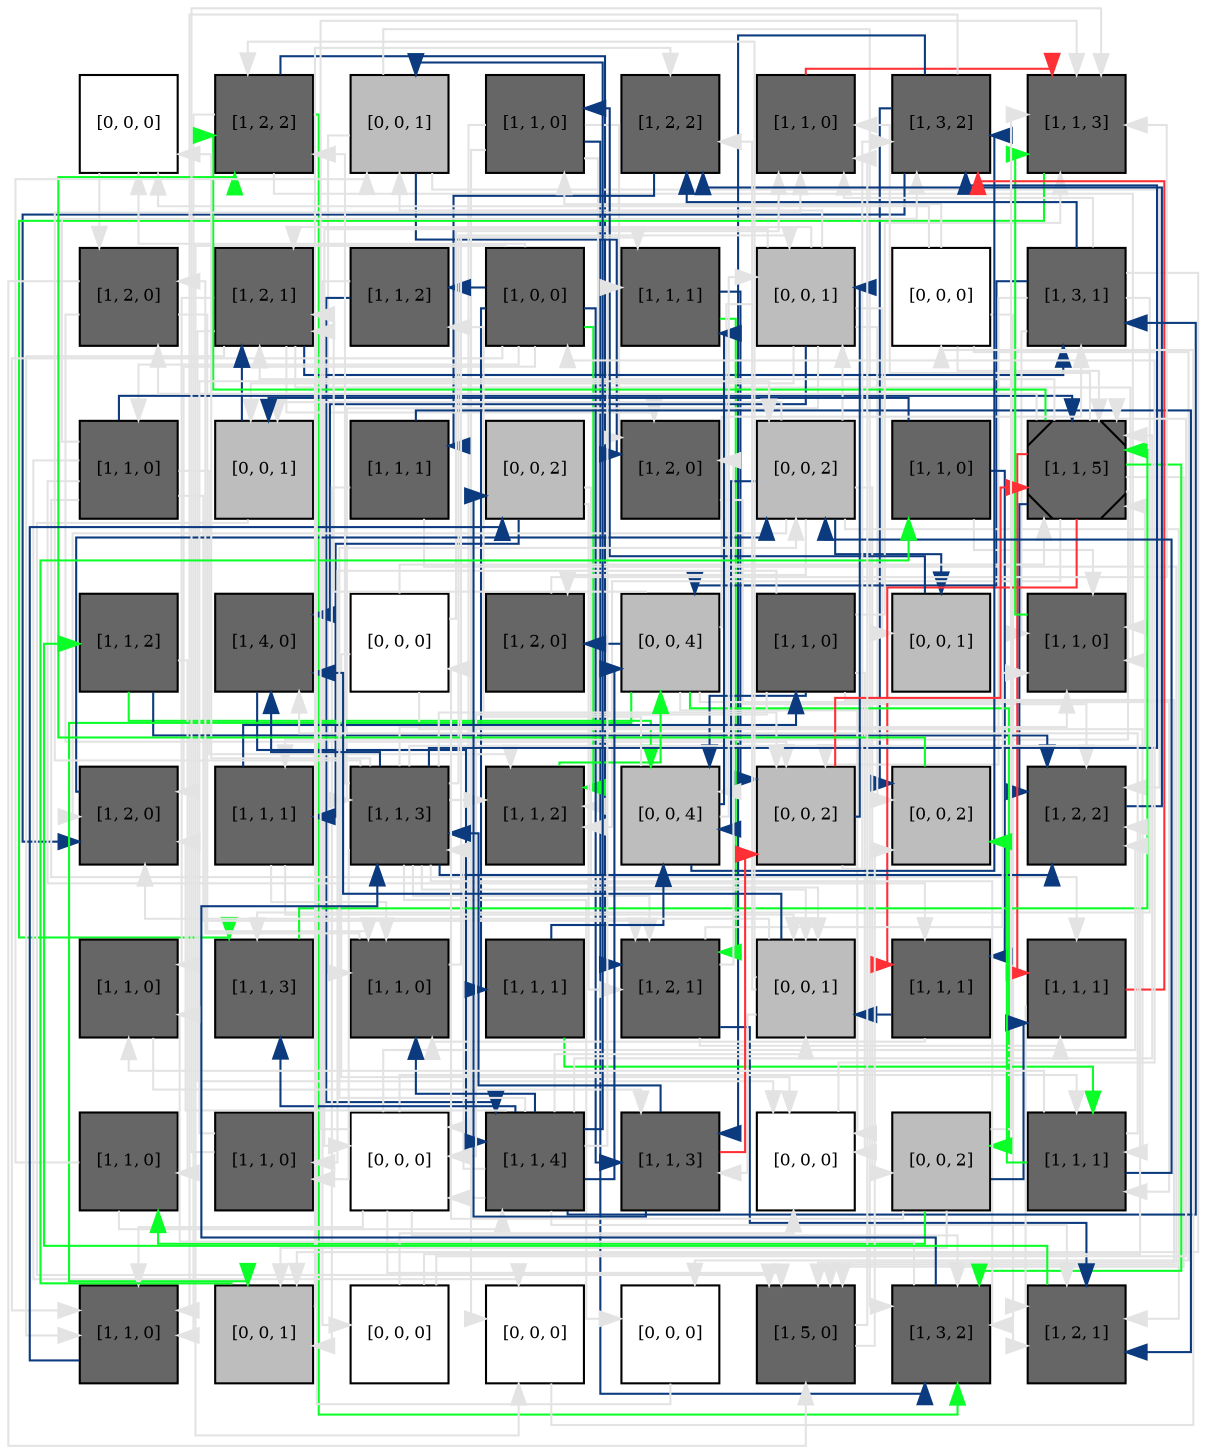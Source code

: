 digraph layout  {
rankdir=TB;
splines=ortho;
node [fixedsize=false, style=filled, width="0.6"];
edge [constraint=false];
0 [fillcolor="#FFFFFF", fontsize=8, label="[0, 0, 0]", shape=square, tooltip="name: None,\nin_degree: 3,\nout_degree: 1"];
1 [fillcolor="#666666", fontsize=8, label="[1, 2, 2]", shape=square, tooltip="name:  ERK1_2 ,\nin_degree: 4,\nout_degree: 4"];
2 [fillcolor="#bdbdbd", fontsize=8, label="[0, 0, 1]", shape=square, tooltip="name: None,\nin_degree: 3,\nout_degree: 4"];
3 [fillcolor="#666666", fontsize=8, label="[1, 1, 0]", shape=square, tooltip="name:  ERBB2_3 ,\nin_degree: 2,\nout_degree: 5"];
4 [fillcolor="#666666", fontsize=8, label="[1, 2, 2]", shape=square, tooltip="name:  TMPRSS2 ,\nin_degree: 4,\nout_degree: 1"];
5 [fillcolor="#666666", fontsize=8, label="[1, 1, 0]", shape=square, tooltip="name:  Ras ,\nin_degree: 5,\nout_degree: 1"];
6 [fillcolor="#666666", fontsize=8, label="[1, 3, 2]", shape=square, tooltip="name:  PIK3CA ,\nin_degree: 5,\nout_degree: 4"];
7 [fillcolor="#666666", fontsize=8, label="[1, 1, 3]", shape=square, tooltip="name:  BCL2 ,\nin_degree: 7,\nout_degree: 1"];
8 [fillcolor="#666666", fontsize=8, label="[1, 2, 0]", shape=square, tooltip="name:  EFGR ,\nin_degree: 3,\nout_degree: 3"];
9 [fillcolor="#666666", fontsize=8, label="[1, 2, 1]", shape=square, tooltip="name:  TSC1_2 ,\nin_degree: 5,\nout_degree: 6"];
10 [fillcolor="#666666", fontsize=8, label="[1, 1, 2]", shape=square, tooltip="name:  PTEN ,\nin_degree: 2,\nout_degree: 2"];
11 [fillcolor="#666666", fontsize=8, label="[1, 0, 0]", shape=square, tooltip="name:  0 ,\nin_degree: 1,\nout_degree: 9"];
12 [fillcolor="#666666", fontsize=8, label="[1, 1, 1]", shape=square, tooltip="name:  Temsirolimus ,\nin_degree: 3,\nout_degree: 2"];
13 [fillcolor="#bdbdbd", fontsize=8, label="[0, 0, 1]", shape=square, tooltip="name: None,\nin_degree: 4,\nout_degree: 9"];
14 [fillcolor="#FFFFFF", fontsize=8, label="[0, 0, 0]", shape=square, tooltip="name: None,\nin_degree: 1,\nout_degree: 5"];
15 [fillcolor="#666666", fontsize=8, label="[1, 3, 1]", shape=square, tooltip="name:  AKT ,\nin_degree: 3,\nout_degree: 7"];
16 [fillcolor="#666666", fontsize=8, label="[1, 1, 0]", shape=square, tooltip="name:  Enzalutamide ,\nin_degree: 1,\nout_degree: 7"];
17 [fillcolor="#bdbdbd", fontsize=8, label="[0, 0, 1]", shape=square, tooltip="name: None,\nin_degree: 3,\nout_degree: 2"];
18 [fillcolor="#666666", fontsize=8, label="[1, 1, 1]", shape=square, tooltip="name:  EGFR_ERBB2 ,\nin_degree: 1,\nout_degree: 3"];
19 [fillcolor="#bdbdbd", fontsize=8, label="[0, 0, 2]", shape=square, tooltip="name: None,\nin_degree: 2,\nout_degree: 3"];
20 [fillcolor="#666666", fontsize=8, label="[1, 2, 0]", shape=square, tooltip="name:  SRF_ELK1 ,\nin_degree: 4,\nout_degree: 1"];
21 [fillcolor="#bdbdbd", fontsize=8, label="[0, 0, 2]", shape=square, tooltip="name: None,\nin_degree: 4,\nout_degree: 8"];
22 [fillcolor="#666666", fontsize=8, label="[1, 1, 0]", shape=square, tooltip="name:  PDPK1 ,\nin_degree: 1,\nout_degree: 3"];
23 [fillcolor="#666666", fontsize=8, label="[1, 1, 5]", shape=Msquare, tooltip="name:  AZD5363 ,\nin_degree: 8,\nout_degree: 11"];
24 [fillcolor="#666666", fontsize=8, label="[1, 1, 2]", shape=square, tooltip="name:  SP1 ,\nin_degree: 1,\nout_degree: 3"];
25 [fillcolor="#666666", fontsize=8, label="[1, 4, 0]", shape=square, tooltip="name:  RP6SKB1 ,\nin_degree: 4,\nout_degree: 1"];
26 [fillcolor="#FFFFFF", fontsize=8, label="[0, 0, 0]", shape=square, tooltip="name: None,\nin_degree: 1,\nout_degree: 4"];
27 [fillcolor="#666666", fontsize=8, label="[1, 2, 0]", shape=square, tooltip="name:  BAD ,\nin_degree: 2,\nout_degree: 1"];
28 [fillcolor="#bdbdbd", fontsize=8, label="[0, 0, 4]", shape=square, tooltip="name: None,\nin_degree: 3,\nout_degree: 7"];
29 [fillcolor="#666666", fontsize=8, label="[1, 1, 0]", shape=square, tooltip="name:  IGFR1A_B ,\nin_degree: 1,\nout_degree: 6"];
30 [fillcolor="#bdbdbd", fontsize=8, label="[0, 0, 1]", shape=square, tooltip="name: None,\nin_degree: 2,\nout_degree: 1"];
31 [fillcolor="#666666", fontsize=8, label="[1, 1, 0]", shape=square, tooltip="name:  MEK1 ,\nin_degree: 6,\nout_degree: 1"];
32 [fillcolor="#666666", fontsize=8, label="[1, 2, 0]", shape=square, tooltip="name:  IRS1 ,\nin_degree: 5,\nout_degree: 1"];
33 [fillcolor="#666666", fontsize=8, label="[1, 1, 1]", shape=square, tooltip="name:  AZD6244 ,\nin_degree: 2,\nout_degree: 3"];
34 [fillcolor="#666666", fontsize=8, label="[1, 1, 3]", shape=square, tooltip="name:  mTOR ,\nin_degree: 4,\nout_degree: 16"];
35 [fillcolor="#666666", fontsize=8, label="[1, 1, 2]", shape=square, tooltip="name:  NKX3_1 ,\nin_degree: 5,\nout_degree: 1"];
36 [fillcolor="#bdbdbd", fontsize=8, label="[0, 0, 4]", shape=square, tooltip="name: None,\nin_degree: 5,\nout_degree: 4"];
37 [fillcolor="#bdbdbd", fontsize=8, label="[0, 0, 2]", shape=square, tooltip="name: None,\nin_degree: 5,\nout_degree: 3"];
38 [fillcolor="#bdbdbd", fontsize=8, label="[0, 0, 2]", shape=square, tooltip="name: None,\nin_degree: 4,\nout_degree: 1"];
39 [fillcolor="#666666", fontsize=8, label="[1, 2, 2]", shape=square, tooltip="name:  PIP3 ,\nin_degree: 7,\nout_degree: 1"];
40 [fillcolor="#666666", fontsize=8, label="[1, 1, 0]", shape=square, tooltip="name:  RHEB ,\nin_degree: 3,\nout_degree: 1"];
41 [fillcolor="#666666", fontsize=8, label="[1, 1, 3]", shape=square, tooltip="name:  Lapatinib ,\nin_degree: 3,\nout_degree: 1"];
42 [fillcolor="#666666", fontsize=8, label="[1, 1, 0]", shape=square, tooltip="name:  HBEGF ,\nin_degree: 5,\nout_degree: 2"];
43 [fillcolor="#666666", fontsize=8, label="[1, 1, 1]", shape=square, tooltip="name:  BKM120 ,\nin_degree: 1,\nout_degree: 2"];
44 [fillcolor="#666666", fontsize=8, label="[1, 2, 1]", shape=square, tooltip="name:  PSA ,\nin_degree: 5,\nout_degree: 4"];
45 [fillcolor="#bdbdbd", fontsize=8, label="[0, 0, 1]", shape=square, tooltip="name: None,\nin_degree: 5,\nout_degree: 5"];
46 [fillcolor="#666666", fontsize=8, label="[1, 1, 1]", shape=square, tooltip="name:  CDK2-Cyclin_E ,\nin_degree: 3,\nout_degree: 2"];
47 [fillcolor="#666666", fontsize=8, label="[1, 1, 1]", shape=square, tooltip="name:  p21 ,\nin_degree: 4,\nout_degree: 2"];
48 [fillcolor="#666666", fontsize=8, label="[1, 1, 0]", shape=square, tooltip="name:  Cixutumumab ,\nin_degree: 2,\nout_degree: 2"];
49 [fillcolor="#666666", fontsize=8, label="[1, 1, 0]", shape=square, tooltip="name:  AR_HSP ,\nin_degree: 2,\nout_degree: 2"];
50 [fillcolor="#FFFFFF", fontsize=8, label="[0, 0, 0]", shape=square, tooltip="name: None,\nin_degree: 4,\nout_degree: 6"];
51 [fillcolor="#666666", fontsize=8, label="[1, 1, 4]", shape=square, tooltip="name:  EGF ,\nin_degree: 3,\nout_degree: 13"];
52 [fillcolor="#666666", fontsize=8, label="[1, 1, 3]", shape=square, tooltip="name:  Androgens ,\nin_degree: 4,\nout_degree: 3"];
53 [fillcolor="#FFFFFF", fontsize=8, label="[0, 0, 0]", shape=square, tooltip="name: None,\nin_degree: 5,\nout_degree: 1"];
54 [fillcolor="#bdbdbd", fontsize=8, label="[0, 0, 2]", shape=square, tooltip="name: None,\nin_degree: 2,\nout_degree: 5"];
55 [fillcolor="#666666", fontsize=8, label="[1, 1, 1]", shape=square, tooltip="name:  NRG1 ,\nin_degree: 4,\nout_degree: 4"];
56 [fillcolor="#666666", fontsize=8, label="[1, 1, 0]", shape=square, tooltip="name:  IGF ,\nin_degree: 5,\nout_degree: 1"];
57 [fillcolor="#bdbdbd", fontsize=8, label="[0, 0, 1]", shape=square, tooltip="name: None,\nin_degree: 4,\nout_degree: 2"];
58 [fillcolor="#FFFFFF", fontsize=8, label="[0, 0, 0]", shape=square, tooltip="name: None,\nin_degree: 1,\nout_degree: 3"];
59 [fillcolor="#FFFFFF", fontsize=8, label="[0, 0, 0]", shape=square, tooltip="name: None,\nin_degree: 3,\nout_degree: 1"];
60 [fillcolor="#FFFFFF", fontsize=8, label="[0, 0, 0]", shape=square, tooltip="name: None,\nin_degree: 2,\nout_degree: 1"];
61 [fillcolor="#666666", fontsize=8, label="[1, 5, 0]", shape=square, tooltip="name:  GRB2_SOS ,\nin_degree: 6,\nout_degree: 2"];
62 [fillcolor="#666666", fontsize=8, label="[1, 3, 2]", shape=square, tooltip="name:  Raf ,\nin_degree: 6,\nout_degree: 2"];
63 [fillcolor="#666666", fontsize=8, label="[1, 2, 1]", shape=square, tooltip="name:  AR_AR ,\nin_degree: 6,\nout_degree: 1"];
0 -> 8  [color=grey89, style="penwidth(0.1)", tooltip=" ", weight=1];
1 -> 62  [color="#0CFE28", style="penwidth(0.1)", tooltip="43( BKM120 ) to 62( Raf )", weight=1];
1 -> 31  [color=grey89, style="penwidth(0.1)", tooltip=" ", weight=1];
1 -> 56  [color=grey89, style="penwidth(0.1)", tooltip=" ", weight=1];
1 -> 44  [color="#0B3A7E", style="penwidth(0.1)", tooltip="1( ERK1_2 ) to 24( SP1 )", weight=1];
2 -> 42  [color=grey89, style="penwidth(0.1)", tooltip=" ", weight=1];
2 -> 20  [color="#0B3A7E", style="penwidth(0.1)", tooltip="25( RP6SKB1 ) to 20( SRF_ELK1 )", weight=1];
2 -> 62  [color=grey89, style="penwidth(0.1)", tooltip=" ", weight=1];
2 -> 39  [color=grey89, style="penwidth(0.1)", tooltip=" ", weight=1];
3 -> 62  [color="#0B3A7E", style="penwidth(0.1)", tooltip="3( ERBB2_3 ) to 6( PIK3CA )", weight=1];
3 -> 35  [color=grey89, style="penwidth(0.1)", tooltip=" ", weight=1];
3 -> 50  [color=grey89, style="penwidth(0.1)", tooltip=" ", weight=1];
3 -> 59  [color=grey89, style="penwidth(0.1)", tooltip=" ", weight=1];
3 -> 20  [color=grey89, style="penwidth(0.1)", tooltip=" ", weight=1];
4 -> 18  [color="#0B3A7E", style="penwidth(0.1)", tooltip="51( EGF ) to 18( EGFR_ERBB2 )", weight=1];
5 -> 7  [color="#FF2F36", style="penwidth(0.1)", tooltip="5( Ras ) to 6( PIK3CA )", weight=1];
6 -> 38  [color="#0B3A7E", style="penwidth(0.1)", tooltip="6( PIK3CA ) to 62( Raf )", weight=1];
6 -> 56  [color=grey89, style="penwidth(0.1)", tooltip=" ", weight=1];
6 -> 52  [color="#0B3A7E", style="penwidth(0.1)", tooltip="6( PIK3CA ) to 39( PIP3 )", weight=1];
6 -> 32  [color="#0B3A7E", style="penwidth(0.1)", tooltip="29( IGFR1A_B ) to 32( IRS1 )", weight=1];
7 -> 41  [color="#0CFE28", style="penwidth(0.1)", tooltip="31( MEK1 ) to 1( ERK1_2 )", weight=1];
8 -> 61  [color=grey89, style="penwidth(0.1)", tooltip=" ", weight=1];
8 -> 42  [color=grey89, style="penwidth(0.1)", tooltip=" ", weight=1];
8 -> 37  [color=grey89, style="penwidth(0.1)", tooltip=" ", weight=1];
9 -> 20  [color=grey89, style="penwidth(0.1)", tooltip=" ", weight=1];
9 -> 56  [color=grey89, style="penwidth(0.1)", tooltip=" ", weight=1];
9 -> 40  [color=grey89, style="penwidth(0.1)", tooltip=" ", weight=1];
9 -> 15  [color="#0B3A7E", style="penwidth(0.1)", tooltip="22( PDPK1 ) to 15( AKT )", weight=1];
9 -> 31  [color=grey89, style="penwidth(0.1)", tooltip=" ", weight=1];
9 -> 53  [color=grey89, style="penwidth(0.1)", tooltip=" ", weight=1];
10 -> 51  [color="#0B3A7E", style="penwidth(0.1)", tooltip="11( 0 ) to 41( Lapatinib )", weight=1];
10 -> 58  [color=grey89, style="penwidth(0.1)", tooltip=" ", weight=1];
11 -> 43  [color="#0B3A7E", style="penwidth(0.1)", tooltip="11( 0 ) to 12( Temsirolimus )", weight=1];
11 -> 52  [color="#0B3A7E", style="penwidth(0.1)", tooltip="11( 0 ) to 33( AZD6244 )", weight=1];
11 -> 10  [color="#0B3A7E", style="penwidth(0.1)", tooltip="11( 0 ) to 41( Lapatinib )", weight=1];
11 -> 0  [color=grey89, style="penwidth(0.1)", tooltip=" ", weight=1];
11 -> 59  [color=grey89, style="penwidth(0.1)", tooltip=" ", weight=1];
11 -> 35  [color="#0CFE28", style="penwidth(0.1)", tooltip="11( 0 ) to 48( Cixutumumab )", weight=1];
11 -> 56  [color=grey89, style="penwidth(0.1)", tooltip=" ", weight=1];
11 -> 32  [color=grey89, style="penwidth(0.1)", tooltip=" ", weight=1];
11 -> 16  [color=grey89, style="penwidth(0.1)", tooltip=" ", weight=1];
12 -> 44  [color="#0CFE28", style="penwidth(0.1)", tooltip="63( AR_AR ) to 44( PSA )", weight=1];
12 -> 37  [color="#0B3A7E", style="penwidth(0.1)", tooltip="12( Temsirolimus ) to 25( RP6SKB1 )", weight=1];
13 -> 50  [color=grey89, style="penwidth(0.1)", tooltip=" ", weight=1];
13 -> 17  [color=grey89, style="penwidth(0.1)", tooltip=" ", weight=1];
13 -> 30  [color=grey89, style="penwidth(0.1)", tooltip=" ", weight=1];
13 -> 34  [color=grey89, style="penwidth(0.1)", tooltip=" ", weight=1];
13 -> 25  [color="#0B3A7E", style="penwidth(0.1)", tooltip="12( Temsirolimus ) to 25( RP6SKB1 )", weight=1];
13 -> 38  [color=grey89, style="penwidth(0.1)", tooltip=" ", weight=1];
13 -> 9  [color=grey89, style="penwidth(0.1)", tooltip=" ", weight=1];
13 -> 2  [color=grey89, style="penwidth(0.1)", tooltip=" ", weight=1];
13 -> 36  [color=grey89, style="penwidth(0.1)", tooltip=" ", weight=1];
14 -> 3  [color=grey89, style="penwidth(0.1)", tooltip=" ", weight=1];
14 -> 23  [color=grey89, style="penwidth(0.1)", tooltip=" ", weight=1];
14 -> 60  [color=grey89, style="penwidth(0.1)", tooltip=" ", weight=1];
14 -> 0  [color=grey89, style="penwidth(0.1)", tooltip=" ", weight=1];
14 -> 63  [color=grey89, style="penwidth(0.1)", tooltip=" ", weight=1];
15 -> 31  [color=grey89, style="penwidth(0.1)", tooltip=" ", weight=1];
15 -> 4  [color="#0B3A7E", style="penwidth(0.1)", tooltip="51( EGF ) to 18( EGFR_ERBB2 )", weight=1];
15 -> 57  [color=grey89, style="penwidth(0.1)", tooltip=" ", weight=1];
15 -> 28  [color="#0B3A7E", style="penwidth(0.1)", tooltip="15( AKT ) to 47( p21 )", weight=1];
15 -> 5  [color=grey89, style="penwidth(0.1)", tooltip=" ", weight=1];
15 -> 41  [color=grey89, style="penwidth(0.1)", tooltip=" ", weight=1];
15 -> 37  [color=grey89, style="penwidth(0.1)", tooltip=" ", weight=1];
16 -> 23  [color="#0B3A7E", style="penwidth(0.1)", tooltip="16( Enzalutamide ) to 4( TMPRSS2 )", weight=1];
16 -> 46  [color=grey89, style="penwidth(0.1)", tooltip=" ", weight=1];
16 -> 44  [color=grey89, style="penwidth(0.1)", tooltip=" ", weight=1];
16 -> 47  [color=grey89, style="penwidth(0.1)", tooltip=" ", weight=1];
16 -> 35  [color=grey89, style="penwidth(0.1)", tooltip=" ", weight=1];
16 -> 59  [color=grey89, style="penwidth(0.1)", tooltip=" ", weight=1];
16 -> 6  [color=grey89, style="penwidth(0.1)", tooltip=" ", weight=1];
17 -> 9  [color="#0B3A7E", style="penwidth(0.1)", tooltip="22( PDPK1 ) to 15( AKT )", weight=1];
17 -> 61  [color=grey89, style="penwidth(0.1)", tooltip=" ", weight=1];
18 -> 57  [color=grey89, style="penwidth(0.1)", tooltip=" ", weight=1];
18 -> 63  [color="#0B3A7E", style="penwidth(0.1)", tooltip="15( AKT ) to 63( AR_AR )", weight=1];
18 -> 61  [color=grey89, style="penwidth(0.1)", tooltip=" ", weight=1];
19 -> 33  [color="#0B3A7E", style="penwidth(0.1)", tooltip="11( 0 ) to 33( AZD6244 )", weight=1];
19 -> 44  [color=grey89, style="penwidth(0.1)", tooltip=" ", weight=1];
19 -> 45  [color=grey89, style="penwidth(0.1)", tooltip=" ", weight=1];
20 -> 39  [color=grey89, style="penwidth(0.1)", tooltip=" ", weight=1];
21 -> 17  [color=grey89, style="penwidth(0.1)", tooltip=" ", weight=1];
21 -> 32  [color=grey89, style="penwidth(0.1)", tooltip=" ", weight=1];
21 -> 27  [color=grey89, style="penwidth(0.1)", tooltip=" ", weight=1];
21 -> 30  [color="#0B3A7E", style="penwidth(0.1)", tooltip="55( NRG1 ) to 3( ERBB2_3 )", weight=1];
21 -> 63  [color=grey89, style="penwidth(0.1)", tooltip=" ", weight=1];
21 -> 36  [color="#0B3A7E", style="penwidth(0.1)", tooltip="32( IRS1 ) to 6( PIK3CA )", weight=1];
21 -> 13  [color=grey89, style="penwidth(0.1)", tooltip=" ", weight=1];
21 -> 54  [color=grey89, style="penwidth(0.1)", tooltip=" ", weight=1];
22 -> 31  [color=grey89, style="penwidth(0.1)", tooltip=" ", weight=1];
22 -> 46  [color="#0B3A7E", style="penwidth(0.1)", tooltip="22( PDPK1 ) to 25( RP6SKB1 )", weight=1];
22 -> 17  [color="#0B3A7E", style="penwidth(0.1)", tooltip="22( PDPK1 ) to 15( AKT )", weight=1];
23 -> 61  [color=grey89, style="penwidth(0.1)", tooltip=" ", weight=1];
23 -> 1  [color="#0CFE28", style="penwidth(0.1)", tooltip="31( MEK1 ) to 1( ERK1_2 )", weight=1];
23 -> 5  [color=grey89, style="penwidth(0.1)", tooltip=" ", weight=1];
23 -> 46  [color="#FF2F36", style="penwidth(0.1)", tooltip="47( p21 ) to 46( CDK2-Cyclin_E )", weight=1];
23 -> 62  [color="#0CFE28", style="penwidth(0.1)", tooltip="5( Ras ) to 62( Raf )", weight=1];
23 -> 33  [color=grey89, style="penwidth(0.1)", tooltip=" ", weight=1];
23 -> 47  [color="#FF2F36", style="penwidth(0.1)", tooltip="5( Ras ) to 6( PIK3CA )", weight=1];
23 -> 8  [color=grey89, style="penwidth(0.1)", tooltip=" ", weight=1];
23 -> 39  [color="#0B3A7E", style="penwidth(0.1)", tooltip="16( Enzalutamide ) to 4( TMPRSS2 )", weight=1];
23 -> 35  [color=grey89, style="penwidth(0.1)", tooltip=" ", weight=1];
23 -> 9  [color=grey89, style="penwidth(0.1)", tooltip=" ", weight=1];
24 -> 36  [color="#0CFE28", style="penwidth(0.1)", tooltip="63( AR_AR ) to 44( PSA )", weight=1];
24 -> 48  [color=grey89, style="penwidth(0.1)", tooltip=" ", weight=1];
24 -> 39  [color="#0B3A7E", style="penwidth(0.1)", tooltip="63( AR_AR ) to 4( TMPRSS2 )", weight=1];
25 -> 51  [color="#0B3A7E", style="penwidth(0.1)", tooltip="25( RP6SKB1 ) to 27( BAD )", weight=1];
26 -> 55  [color=grey89, style="penwidth(0.1)", tooltip=" ", weight=1];
26 -> 53  [color=grey89, style="penwidth(0.1)", tooltip=" ", weight=1];
26 -> 5  [color=grey89, style="penwidth(0.1)", tooltip=" ", weight=1];
26 -> 23  [color=grey89, style="penwidth(0.1)", tooltip=" ", weight=1];
27 -> 7  [color=grey89, style="penwidth(0.1)", tooltip=" ", weight=1];
28 -> 53  [color=grey89, style="penwidth(0.1)", tooltip=" ", weight=1];
28 -> 9  [color=grey89, style="penwidth(0.1)", tooltip=" ", weight=1];
28 -> 57  [color="#0CFE28", style="penwidth(0.1)", tooltip="11( 0 ) to 22( PDPK1 )", weight=1];
28 -> 27  [color="#0B3A7E", style="penwidth(0.1)", tooltip="25( RP6SKB1 ) to 27( BAD )", weight=1];
28 -> 15  [color=grey89, style="penwidth(0.1)", tooltip=" ", weight=1];
28 -> 55  [color=grey89, style="penwidth(0.1)", tooltip=" ", weight=1];
28 -> 54  [color="#0CFE28", style="penwidth(0.1)", tooltip="11( 0 ) to 48( Cixutumumab )", weight=1];
29 -> 7  [color=grey89, style="penwidth(0.1)", tooltip=" ", weight=1];
29 -> 36  [color="#0B3A7E", style="penwidth(0.1)", tooltip="29( IGFR1A_B ) to 32( IRS1 )", weight=1];
29 -> 50  [color=grey89, style="penwidth(0.1)", tooltip=" ", weight=1];
29 -> 49  [color=grey89, style="penwidth(0.1)", tooltip=" ", weight=1];
29 -> 53  [color=grey89, style="penwidth(0.1)", tooltip=" ", weight=1];
29 -> 61  [color=grey89, style="penwidth(0.1)", tooltip=" ", weight=1];
30 -> 3  [color="#0B3A7E", style="penwidth(0.1)", tooltip="55( NRG1 ) to 3( ERBB2_3 )", weight=1];
31 -> 7  [color="#0CFE28", style="penwidth(0.1)", tooltip="31( MEK1 ) to 1( ERK1_2 )", weight=1];
32 -> 21  [color="#0B3A7E", style="penwidth(0.1)", tooltip="32( IRS1 ) to 6( PIK3CA )", weight=1];
33 -> 29  [color="#0B3A7E", style="penwidth(0.1)", tooltip="56( IGF ) to 29( IGFR1A_B )", weight=1];
33 -> 45  [color=grey89, style="penwidth(0.1)", tooltip=" ", weight=1];
33 -> 42  [color=grey89, style="penwidth(0.1)", tooltip=" ", weight=1];
34 -> 35  [color=grey89, style="penwidth(0.1)", tooltip=" ", weight=1];
34 -> 45  [color=grey89, style="penwidth(0.1)", tooltip=" ", weight=1];
34 -> 37  [color=grey89, style="penwidth(0.1)", tooltip=" ", weight=1];
34 -> 25  [color="#0B3A7E", style="penwidth(0.1)", tooltip="1( ERK1_2 ) to 25( RP6SKB1 )", weight=1];
34 -> 23  [color=grey89, style="penwidth(0.1)", tooltip=" ", weight=1];
34 -> 5  [color=grey89, style="penwidth(0.1)", tooltip=" ", weight=1];
34 -> 1  [color=grey89, style="penwidth(0.1)", tooltip=" ", weight=1];
34 -> 49  [color=grey89, style="penwidth(0.1)", tooltip=" ", weight=1];
34 -> 39  [color="#0B3A7E", style="penwidth(0.1)", tooltip="6( PIK3CA ) to 39( PIP3 )", weight=1];
34 -> 0  [color=grey89, style="penwidth(0.1)", tooltip=" ", weight=1];
34 -> 44  [color=grey89, style="penwidth(0.1)", tooltip=" ", weight=1];
34 -> 60  [color=grey89, style="penwidth(0.1)", tooltip=" ", weight=1];
34 -> 31  [color=grey89, style="penwidth(0.1)", tooltip=" ", weight=1];
34 -> 6  [color="#0B3A7E", style="penwidth(0.1)", tooltip="3( ERBB2_3 ) to 6( PIK3CA )", weight=1];
34 -> 13  [color=grey89, style="penwidth(0.1)", tooltip=" ", weight=1];
34 -> 62  [color=grey89, style="penwidth(0.1)", tooltip=" ", weight=1];
35 -> 28  [color="#0CFE28", style="penwidth(0.1)", tooltip="11( 0 ) to 48( Cixutumumab )", weight=1];
36 -> 12  [color="#0B3A7E", style="penwidth(0.1)", tooltip="11( 0 ) to 12( Temsirolimus )", weight=1];
36 -> 6  [color="#0B3A7E", style="penwidth(0.1)", tooltip="32( IRS1 ) to 6( PIK3CA )", weight=1];
36 -> 10  [color=grey89, style="penwidth(0.1)", tooltip=" ", weight=1];
36 -> 13  [color=grey89, style="penwidth(0.1)", tooltip=" ", weight=1];
37 -> 13  [color="#0B3A7E", style="penwidth(0.1)", tooltip="12( Temsirolimus ) to 25( RP6SKB1 )", weight=1];
37 -> 23  [color="#FF2F36", style="penwidth(0.1)", tooltip="47( p21 ) to 46( CDK2-Cyclin_E )", weight=1];
37 -> 6  [color=grey89, style="penwidth(0.1)", tooltip=" ", weight=1];
38 -> 1  [color="#0CFE28", style="penwidth(0.1)", tooltip="43( BKM120 ) to 62( Raf )", weight=1];
39 -> 4  [color="#0B3A7E", style="penwidth(0.1)", tooltip="16( Enzalutamide ) to 4( TMPRSS2 )", weight=1];
40 -> 52  [color=grey89, style="penwidth(0.1)", tooltip=" ", weight=1];
41 -> 23  [color="#0CFE28", style="penwidth(0.1)", tooltip="31( MEK1 ) to 1( ERK1_2 )", weight=1];
42 -> 12  [color=grey89, style="penwidth(0.1)", tooltip=" ", weight=1];
42 -> 8  [color=grey89, style="penwidth(0.1)", tooltip=" ", weight=1];
43 -> 55  [color="#0CFE28", style="penwidth(0.1)", tooltip="43( BKM120 ) to 62( Raf )", weight=1];
43 -> 36  [color="#0B3A7E", style="penwidth(0.1)", tooltip="11( 0 ) to 12( Temsirolimus )", weight=1];
44 -> 63  [color="#0B3A7E", style="penwidth(0.1)", tooltip="1( ERK1_2 ) to 24( SP1 )", weight=1];
44 -> 31  [color=grey89, style="penwidth(0.1)", tooltip=" ", weight=1];
44 -> 47  [color=grey89, style="penwidth(0.1)", tooltip=" ", weight=1];
44 -> 20  [color=grey89, style="penwidth(0.1)", tooltip=" ", weight=1];
45 -> 25  [color="#0B3A7E", style="penwidth(0.1)", tooltip="22( PDPK1 ) to 25( RP6SKB1 )", weight=1];
45 -> 4  [color=grey89, style="penwidth(0.1)", tooltip=" ", weight=1];
45 -> 32  [color=grey89, style="penwidth(0.1)", tooltip=" ", weight=1];
45 -> 52  [color=grey89, style="penwidth(0.1)", tooltip=" ", weight=1];
45 -> 1  [color=grey89, style="penwidth(0.1)", tooltip=" ", weight=1];
46 -> 42  [color=grey89, style="penwidth(0.1)", tooltip=" ", weight=1];
46 -> 45  [color="#0B3A7E", style="penwidth(0.1)", tooltip="22( PDPK1 ) to 25( RP6SKB1 )", weight=1];
47 -> 6  [color="#FF2F36", style="penwidth(0.1)", tooltip="47( p21 ) to 46( CDK2-Cyclin_E )", weight=1];
47 -> 63  [color=grey89, style="penwidth(0.1)", tooltip=" ", weight=1];
48 -> 2  [color=grey89, style="penwidth(0.1)", tooltip=" ", weight=1];
48 -> 51  [color=grey89, style="penwidth(0.1)", tooltip=" ", weight=1];
49 -> 7  [color=grey89, style="penwidth(0.1)", tooltip=" ", weight=1];
49 -> 21  [color=grey89, style="penwidth(0.1)", tooltip=" ", weight=1];
50 -> 56  [color=grey89, style="penwidth(0.1)", tooltip=" ", weight=1];
50 -> 7  [color=grey89, style="penwidth(0.1)", tooltip=" ", weight=1];
50 -> 62  [color=grey89, style="penwidth(0.1)", tooltip=" ", weight=1];
50 -> 55  [color=grey89, style="penwidth(0.1)", tooltip=" ", weight=1];
50 -> 61  [color=grey89, style="penwidth(0.1)", tooltip=" ", weight=1];
50 -> 39  [color=grey89, style="penwidth(0.1)", tooltip=" ", weight=1];
51 -> 42  [color="#0B3A7E", style="penwidth(0.1)", tooltip="11( 0 ) to 42( HBEGF )", weight=1];
51 -> 50  [color=grey89, style="penwidth(0.1)", tooltip=" ", weight=1];
51 -> 15  [color="#0B3A7E", style="penwidth(0.1)", tooltip="51( EGF ) to 18( EGFR_ERBB2 )", weight=1];
51 -> 34  [color=grey89, style="penwidth(0.1)", tooltip=" ", weight=1];
51 -> 32  [color=grey89, style="penwidth(0.1)", tooltip=" ", weight=1];
51 -> 45  [color=grey89, style="penwidth(0.1)", tooltip=" ", weight=1];
51 -> 2  [color="#0B3A7E", style="penwidth(0.1)", tooltip="25( RP6SKB1 ) to 20( SRF_ELK1 )", weight=1];
51 -> 41  [color="#0B3A7E", style="penwidth(0.1)", tooltip="11( 0 ) to 41( Lapatinib )", weight=1];
51 -> 63  [color=grey89, style="penwidth(0.1)", tooltip=" ", weight=1];
51 -> 28  [color="#0B3A7E", style="penwidth(0.1)", tooltip="25( RP6SKB1 ) to 27( BAD )", weight=1];
51 -> 23  [color=grey89, style="penwidth(0.1)", tooltip=" ", weight=1];
51 -> 21  [color=grey89, style="penwidth(0.1)", tooltip=" ", weight=1];
51 -> 12  [color=grey89, style="penwidth(0.1)", tooltip=" ", weight=1];
52 -> 19  [color="#0B3A7E", style="penwidth(0.1)", tooltip="11( 0 ) to 33( AZD6244 )", weight=1];
52 -> 37  [color="#FF2F36", style="penwidth(0.1)", tooltip="47( p21 ) to 46( CDK2-Cyclin_E )", weight=1];
52 -> 34  [color="#0B3A7E", style="penwidth(0.1)", tooltip="6( PIK3CA ) to 39( PIP3 )", weight=1];
53 -> 11  [color=grey89, style="penwidth(0.1)", tooltip=" ", weight=1];
54 -> 48  [color="#0CFE28", style="penwidth(0.1)", tooltip="11( 0 ) to 48( Cixutumumab )", weight=1];
54 -> 57  [color=grey89, style="penwidth(0.1)", tooltip=" ", weight=1];
54 -> 7  [color=grey89, style="penwidth(0.1)", tooltip=" ", weight=1];
54 -> 47  [color="#0B3A7E", style="penwidth(0.1)", tooltip="15( AKT ) to 47( p21 )", weight=1];
54 -> 26  [color=grey89, style="penwidth(0.1)", tooltip=" ", weight=1];
55 -> 38  [color="#0CFE28", style="penwidth(0.1)", tooltip="43( BKM120 ) to 62( Raf )", weight=1];
55 -> 40  [color=grey89, style="penwidth(0.1)", tooltip=" ", weight=1];
55 -> 25  [color=grey89, style="penwidth(0.1)", tooltip=" ", weight=1];
55 -> 21  [color="#0B3A7E", style="penwidth(0.1)", tooltip="55( NRG1 ) to 3( ERBB2_3 )", weight=1];
56 -> 19  [color="#0B3A7E", style="penwidth(0.1)", tooltip="56( IGF ) to 29( IGFR1A_B )", weight=1];
57 -> 22  [color="#0CFE28", style="penwidth(0.1)", tooltip="11( 0 ) to 22( PDPK1 )", weight=1];
57 -> 4  [color=grey89, style="penwidth(0.1)", tooltip=" ", weight=1];
58 -> 39  [color=grey89, style="penwidth(0.1)", tooltip=" ", weight=1];
58 -> 23  [color=grey89, style="penwidth(0.1)", tooltip=" ", weight=1];
58 -> 53  [color=grey89, style="penwidth(0.1)", tooltip=" ", weight=1];
59 -> 14  [color=grey89, style="penwidth(0.1)", tooltip=" ", weight=1];
60 -> 9  [color=grey89, style="penwidth(0.1)", tooltip=" ", weight=1];
61 -> 38  [color=grey89, style="penwidth(0.1)", tooltip=" ", weight=1];
61 -> 5  [color=grey89, style="penwidth(0.1)", tooltip=" ", weight=1];
62 -> 40  [color=grey89, style="penwidth(0.1)", tooltip=" ", weight=1];
62 -> 34  [color="#0B3A7E", style="penwidth(0.1)", tooltip="1( ERK1_2 ) to 25( RP6SKB1 )", weight=1];
63 -> 24  [color="#0CFE28", style="penwidth(0.1)", tooltip="63( AR_AR ) to 44( PSA )", weight=1];
edge [constraint=true, style=invis];

0 -> 8 -> 16 -> 24 -> 32 -> 40 -> 48 -> 56;
1 -> 9 -> 17 -> 25 -> 33 -> 41 -> 49 -> 57;
2 -> 10 -> 18 -> 26 -> 34 -> 42 -> 50 -> 58;
3 -> 11 -> 19 -> 27 -> 35 -> 43 -> 51 -> 59;
4 -> 12 -> 20 -> 28 -> 36 -> 44 -> 52 -> 60;
5 -> 13 -> 21 -> 29 -> 37 -> 45 -> 53 -> 61;
6 -> 14 -> 22 -> 30 -> 38 -> 46 -> 54 -> 62;
7 -> 15 -> 23 -> 31 -> 39 -> 47 -> 55 -> 63;
rank = same {0 -> 1 -> 2 -> 3 -> 4 -> 5 -> 6 -> 7};
rank = same {8 -> 9 -> 10 -> 11 -> 12 -> 13 -> 14 -> 15};
rank = same {16 -> 17 -> 18 -> 19 -> 20 -> 21 -> 22 -> 23};
rank = same {24 -> 25 -> 26 -> 27 -> 28 -> 29 -> 30 -> 31};
rank = same {32 -> 33 -> 34 -> 35 -> 36 -> 37 -> 38 -> 39};
rank = same {40 -> 41 -> 42 -> 43 -> 44 -> 45 -> 46 -> 47};
rank = same {48 -> 49 -> 50 -> 51 -> 52 -> 53 -> 54 -> 55};
rank = same {56 -> 57 -> 58 -> 59 -> 60 -> 61 -> 62 -> 63};
}
